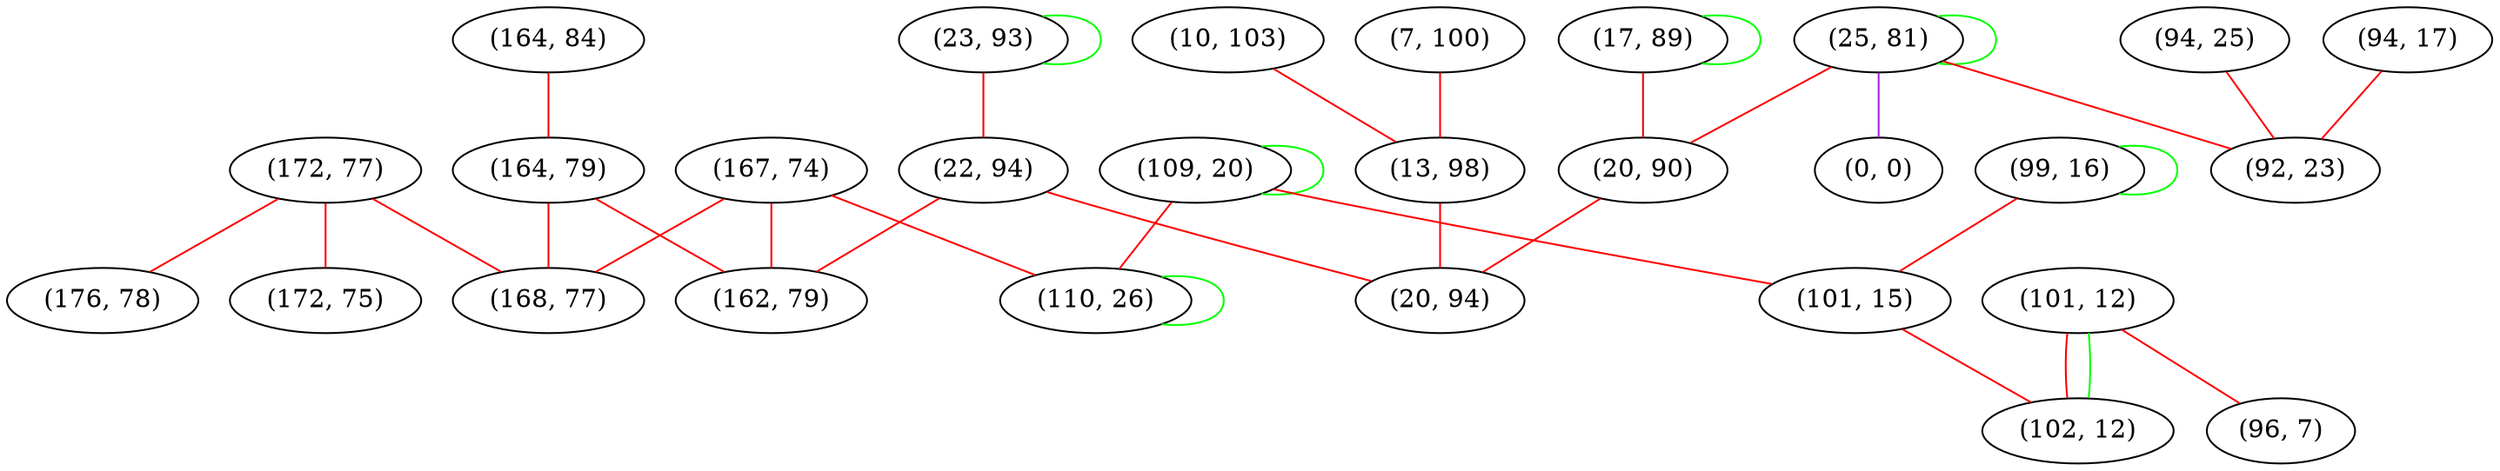 graph "" {
"(10, 103)";
"(101, 12)";
"(23, 93)";
"(7, 100)";
"(167, 74)";
"(99, 16)";
"(109, 20)";
"(94, 25)";
"(13, 98)";
"(25, 81)";
"(172, 77)";
"(94, 17)";
"(101, 15)";
"(172, 75)";
"(102, 12)";
"(164, 84)";
"(22, 94)";
"(0, 0)";
"(164, 79)";
"(17, 89)";
"(162, 79)";
"(20, 90)";
"(168, 77)";
"(92, 23)";
"(20, 94)";
"(96, 7)";
"(110, 26)";
"(176, 78)";
"(10, 103)" -- "(13, 98)"  [color=red, key=0, weight=1];
"(101, 12)" -- "(102, 12)"  [color=red, key=0, weight=1];
"(101, 12)" -- "(102, 12)"  [color=green, key=1, weight=2];
"(101, 12)" -- "(96, 7)"  [color=red, key=0, weight=1];
"(23, 93)" -- "(23, 93)"  [color=green, key=0, weight=2];
"(23, 93)" -- "(22, 94)"  [color=red, key=0, weight=1];
"(7, 100)" -- "(13, 98)"  [color=red, key=0, weight=1];
"(167, 74)" -- "(162, 79)"  [color=red, key=0, weight=1];
"(167, 74)" -- "(110, 26)"  [color=red, key=0, weight=1];
"(167, 74)" -- "(168, 77)"  [color=red, key=0, weight=1];
"(99, 16)" -- "(99, 16)"  [color=green, key=0, weight=2];
"(99, 16)" -- "(101, 15)"  [color=red, key=0, weight=1];
"(109, 20)" -- "(101, 15)"  [color=red, key=0, weight=1];
"(109, 20)" -- "(109, 20)"  [color=green, key=0, weight=2];
"(109, 20)" -- "(110, 26)"  [color=red, key=0, weight=1];
"(94, 25)" -- "(92, 23)"  [color=red, key=0, weight=1];
"(13, 98)" -- "(20, 94)"  [color=red, key=0, weight=1];
"(25, 81)" -- "(20, 90)"  [color=red, key=0, weight=1];
"(25, 81)" -- "(92, 23)"  [color=red, key=0, weight=1];
"(25, 81)" -- "(0, 0)"  [color=purple, key=0, weight=4];
"(25, 81)" -- "(25, 81)"  [color=green, key=0, weight=2];
"(172, 77)" -- "(176, 78)"  [color=red, key=0, weight=1];
"(172, 77)" -- "(168, 77)"  [color=red, key=0, weight=1];
"(172, 77)" -- "(172, 75)"  [color=red, key=0, weight=1];
"(94, 17)" -- "(92, 23)"  [color=red, key=0, weight=1];
"(101, 15)" -- "(102, 12)"  [color=red, key=0, weight=1];
"(164, 84)" -- "(164, 79)"  [color=red, key=0, weight=1];
"(22, 94)" -- "(162, 79)"  [color=red, key=0, weight=1];
"(22, 94)" -- "(20, 94)"  [color=red, key=0, weight=1];
"(164, 79)" -- "(162, 79)"  [color=red, key=0, weight=1];
"(164, 79)" -- "(168, 77)"  [color=red, key=0, weight=1];
"(17, 89)" -- "(20, 90)"  [color=red, key=0, weight=1];
"(17, 89)" -- "(17, 89)"  [color=green, key=0, weight=2];
"(20, 90)" -- "(20, 94)"  [color=red, key=0, weight=1];
"(110, 26)" -- "(110, 26)"  [color=green, key=0, weight=2];
}
